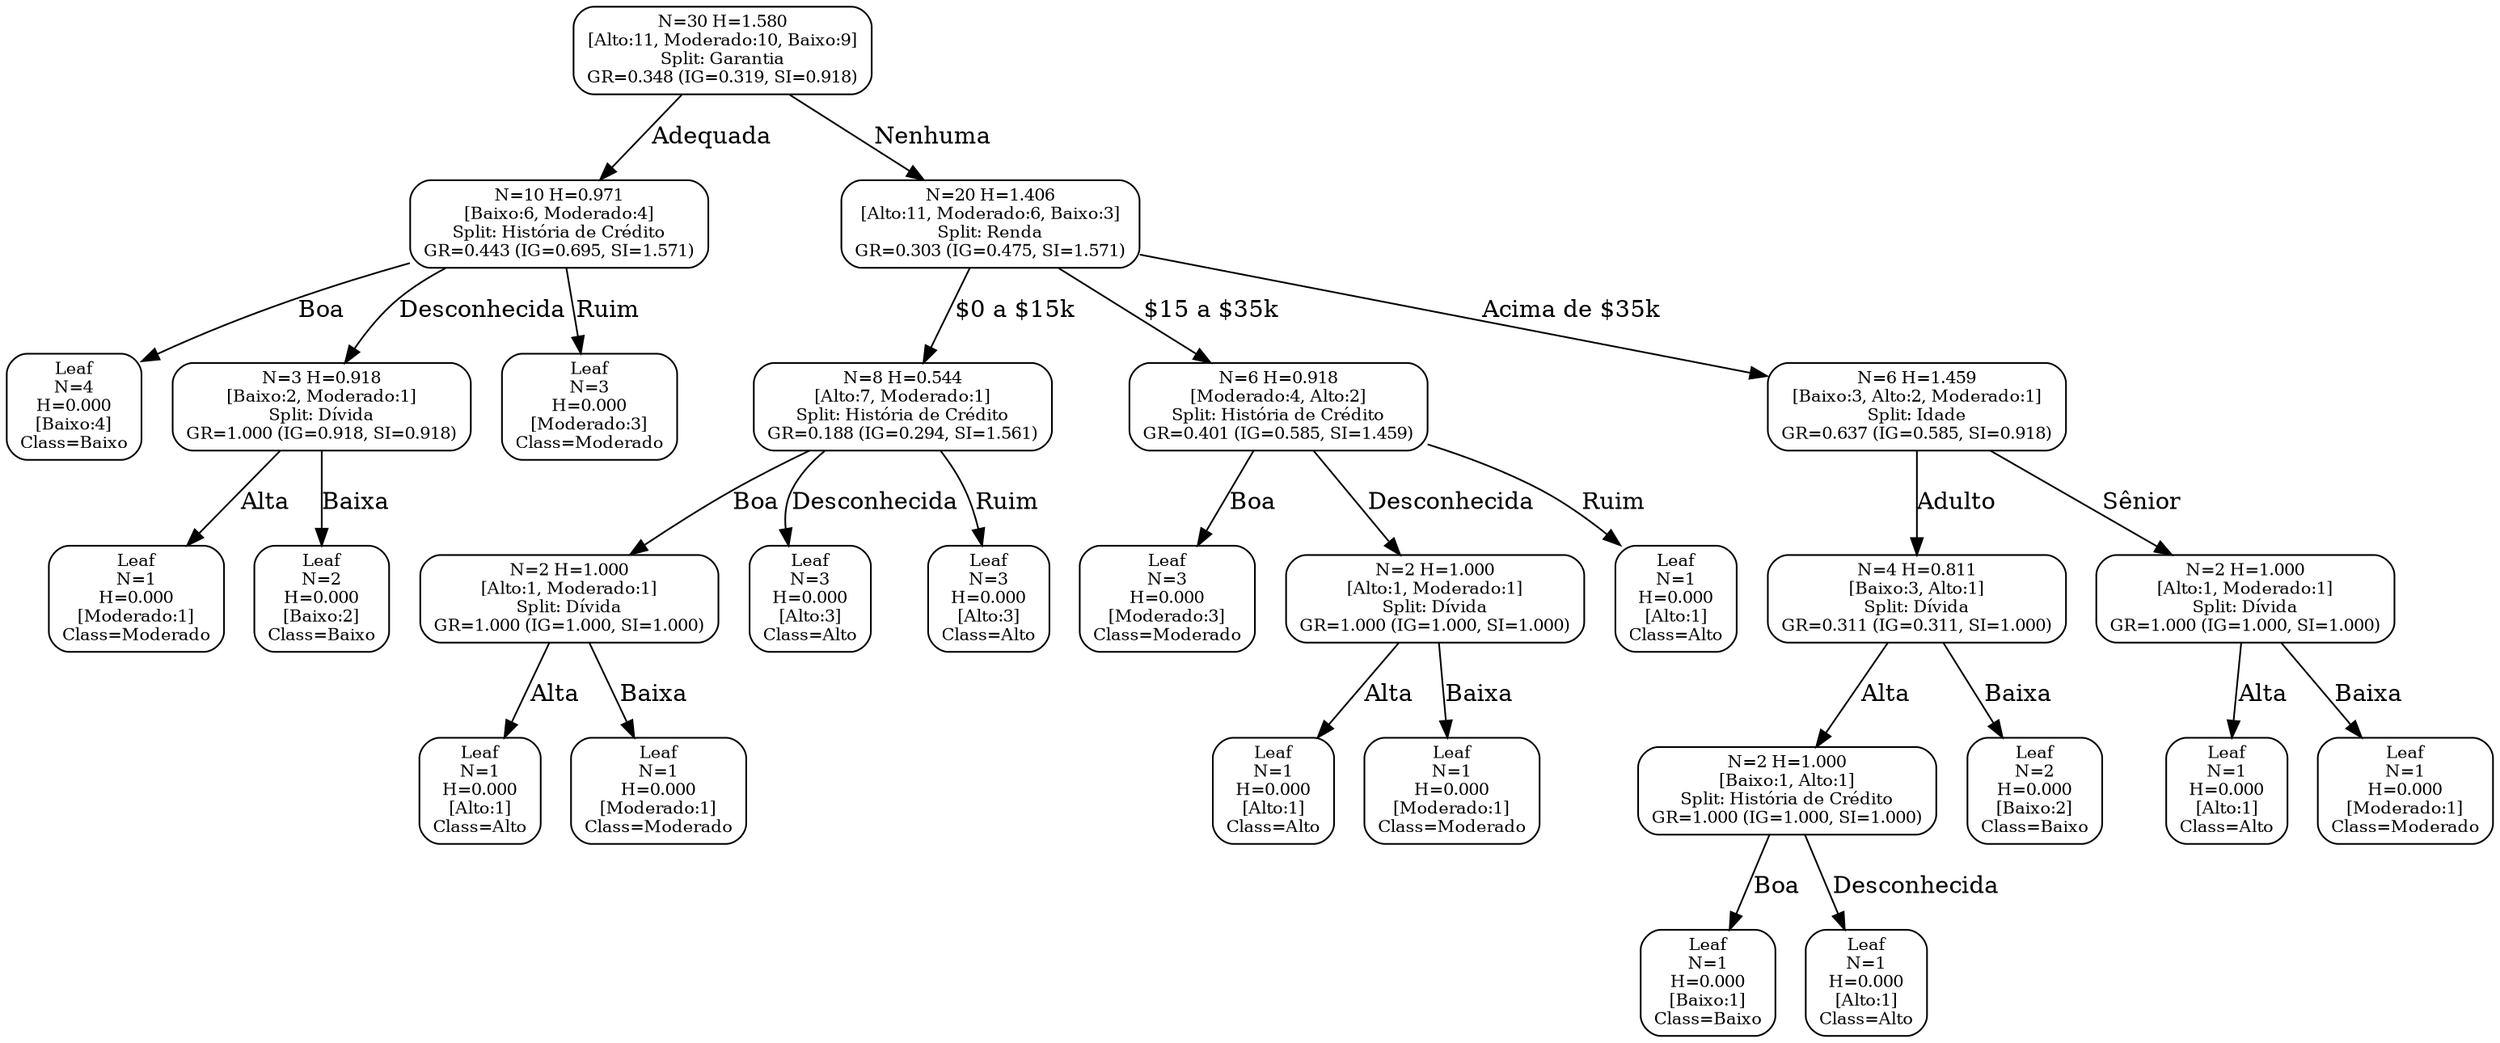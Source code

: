 digraph C45 {
  node [shape=box, style=rounded, fontsize=10];
  n1 [label="N=30 H=1.580\n[Alto:11, Moderado:10, Baixo:9]\nSplit: Garantia\nGR=0.348 (IG=0.319, SI=0.918)"];
  n2 [label="N=10 H=0.971\n[Baixo:6, Moderado:4]\nSplit: História de Crédito\nGR=0.443 (IG=0.695, SI=1.571)"];
  n3 [label="Leaf\nN=4\nH=0.000\n[Baixo:4]\nClass=Baixo"];
  n2 -> n3 [label="Boa"];
  n4 [label="N=3 H=0.918\n[Baixo:2, Moderado:1]\nSplit: Dívida\nGR=1.000 (IG=0.918, SI=0.918)"];
  n5 [label="Leaf\nN=1\nH=0.000\n[Moderado:1]\nClass=Moderado"];
  n4 -> n5 [label="Alta"];
  n6 [label="Leaf\nN=2\nH=0.000\n[Baixo:2]\nClass=Baixo"];
  n4 -> n6 [label="Baixa"];
  n2 -> n4 [label="Desconhecida"];
  n7 [label="Leaf\nN=3\nH=0.000\n[Moderado:3]\nClass=Moderado"];
  n2 -> n7 [label="Ruim"];
  n1 -> n2 [label="Adequada"];
  n8 [label="N=20 H=1.406\n[Alto:11, Moderado:6, Baixo:3]\nSplit: Renda\nGR=0.303 (IG=0.475, SI=1.571)"];
  n9 [label="N=8 H=0.544\n[Alto:7, Moderado:1]\nSplit: História de Crédito\nGR=0.188 (IG=0.294, SI=1.561)"];
  n10 [label="N=2 H=1.000\n[Alto:1, Moderado:1]\nSplit: Dívida\nGR=1.000 (IG=1.000, SI=1.000)"];
  n11 [label="Leaf\nN=1\nH=0.000\n[Alto:1]\nClass=Alto"];
  n10 -> n11 [label="Alta"];
  n12 [label="Leaf\nN=1\nH=0.000\n[Moderado:1]\nClass=Moderado"];
  n10 -> n12 [label="Baixa"];
  n9 -> n10 [label="Boa"];
  n13 [label="Leaf\nN=3\nH=0.000\n[Alto:3]\nClass=Alto"];
  n9 -> n13 [label="Desconhecida"];
  n14 [label="Leaf\nN=3\nH=0.000\n[Alto:3]\nClass=Alto"];
  n9 -> n14 [label="Ruim"];
  n8 -> n9 [label="$0 a $15k"];
  n15 [label="N=6 H=0.918\n[Moderado:4, Alto:2]\nSplit: História de Crédito\nGR=0.401 (IG=0.585, SI=1.459)"];
  n16 [label="Leaf\nN=3\nH=0.000\n[Moderado:3]\nClass=Moderado"];
  n15 -> n16 [label="Boa"];
  n17 [label="N=2 H=1.000\n[Alto:1, Moderado:1]\nSplit: Dívida\nGR=1.000 (IG=1.000, SI=1.000)"];
  n18 [label="Leaf\nN=1\nH=0.000\n[Alto:1]\nClass=Alto"];
  n17 -> n18 [label="Alta"];
  n19 [label="Leaf\nN=1\nH=0.000\n[Moderado:1]\nClass=Moderado"];
  n17 -> n19 [label="Baixa"];
  n15 -> n17 [label="Desconhecida"];
  n20 [label="Leaf\nN=1\nH=0.000\n[Alto:1]\nClass=Alto"];
  n15 -> n20 [label="Ruim"];
  n8 -> n15 [label="$15 a $35k"];
  n21 [label="N=6 H=1.459\n[Baixo:3, Alto:2, Moderado:1]\nSplit: Idade\nGR=0.637 (IG=0.585, SI=0.918)"];
  n22 [label="N=4 H=0.811\n[Baixo:3, Alto:1]\nSplit: Dívida\nGR=0.311 (IG=0.311, SI=1.000)"];
  n23 [label="N=2 H=1.000\n[Baixo:1, Alto:1]\nSplit: História de Crédito\nGR=1.000 (IG=1.000, SI=1.000)"];
  n24 [label="Leaf\nN=1\nH=0.000\n[Baixo:1]\nClass=Baixo"];
  n23 -> n24 [label="Boa"];
  n25 [label="Leaf\nN=1\nH=0.000\n[Alto:1]\nClass=Alto"];
  n23 -> n25 [label="Desconhecida"];
  n22 -> n23 [label="Alta"];
  n26 [label="Leaf\nN=2\nH=0.000\n[Baixo:2]\nClass=Baixo"];
  n22 -> n26 [label="Baixa"];
  n21 -> n22 [label="Adulto"];
  n27 [label="N=2 H=1.000\n[Alto:1, Moderado:1]\nSplit: Dívida\nGR=1.000 (IG=1.000, SI=1.000)"];
  n28 [label="Leaf\nN=1\nH=0.000\n[Alto:1]\nClass=Alto"];
  n27 -> n28 [label="Alta"];
  n29 [label="Leaf\nN=1\nH=0.000\n[Moderado:1]\nClass=Moderado"];
  n27 -> n29 [label="Baixa"];
  n21 -> n27 [label="Sênior"];
  n8 -> n21 [label="Acima de $35k"];
  n1 -> n8 [label="Nenhuma"];
}